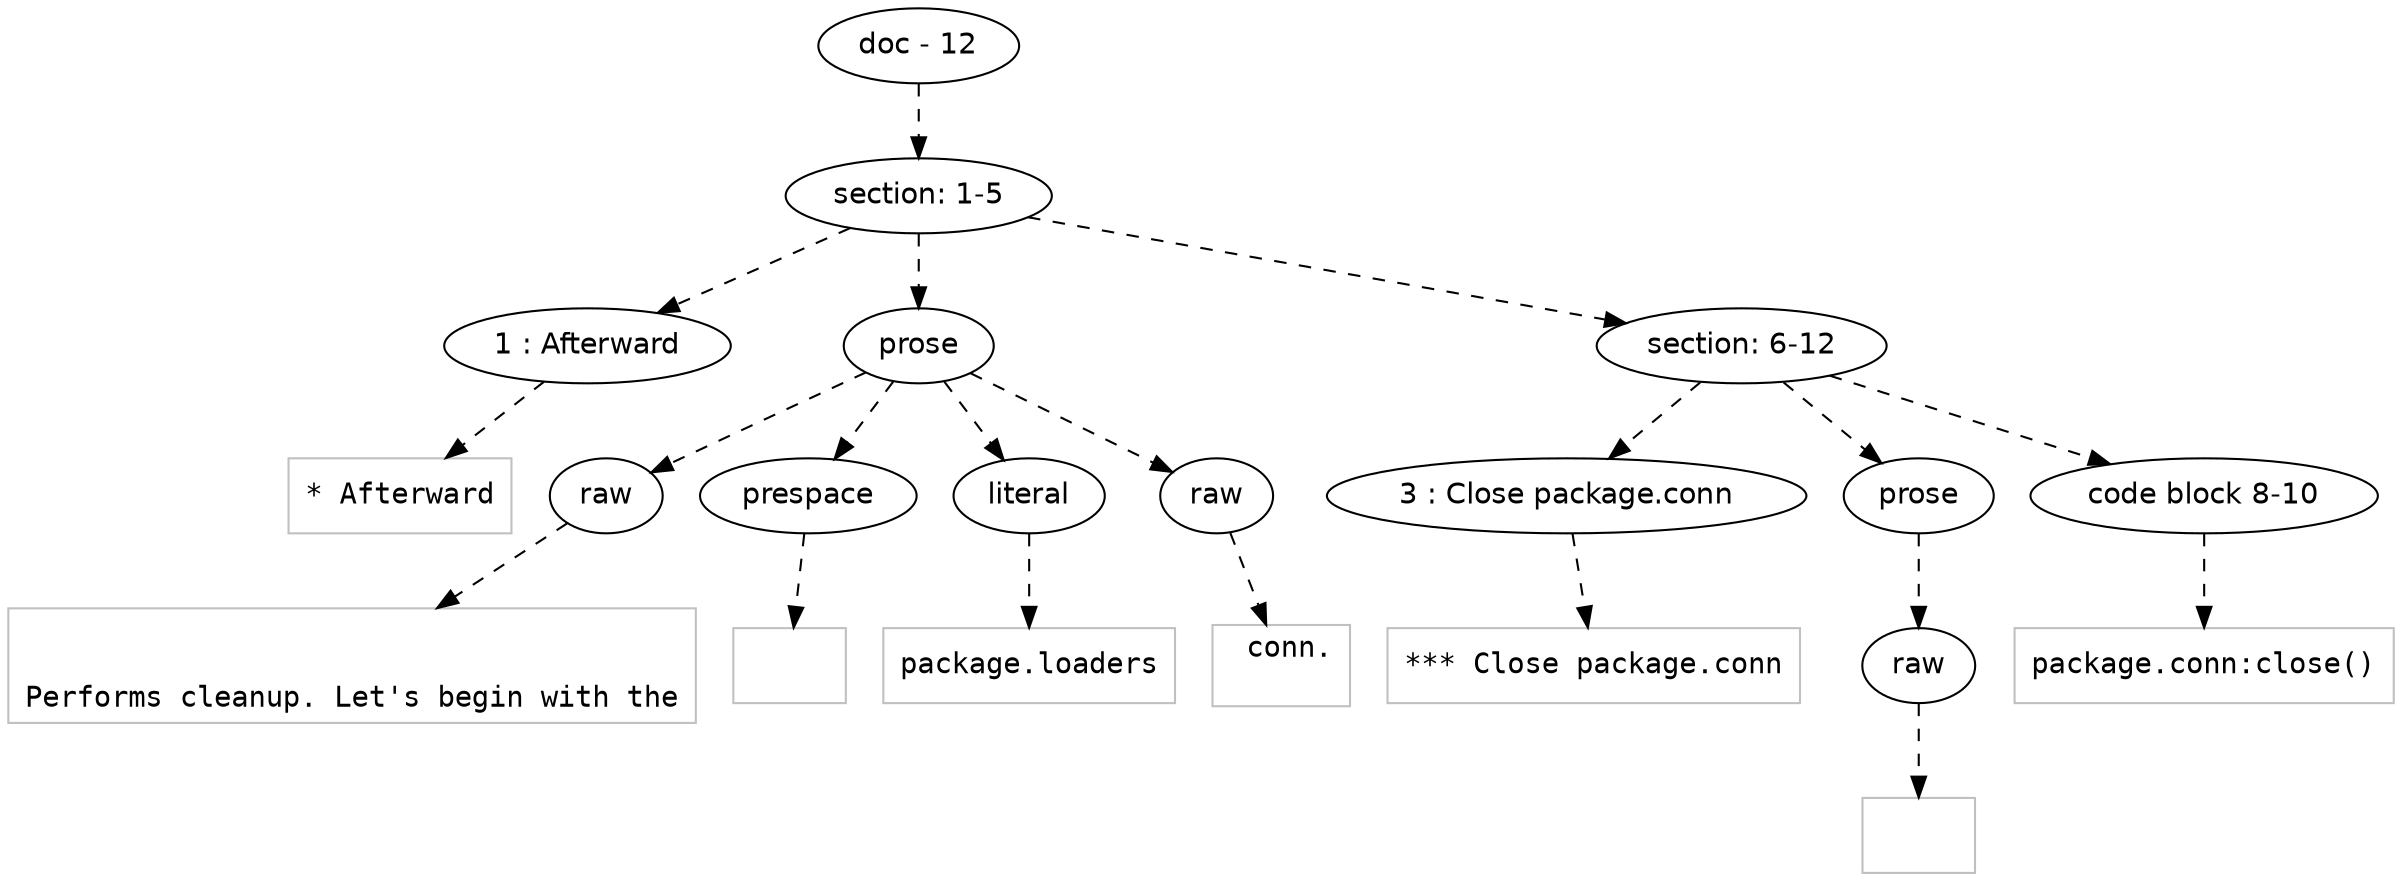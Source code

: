digraph lpegNode {

node [fontname=Helvetica]
edge [style=dashed]

doc_0 [label="doc - 12"]


doc_0 -> { section_1}
{rank=same; section_1}

section_1 [label="section: 1-5"]


// END RANK doc_0

section_1 -> { header_2 prose_3 section_4}
{rank=same; header_2 prose_3 section_4}

header_2 [label="1 : Afterward"]

prose_3 [label="prose"]

section_4 [label="section: 6-12"]


// END RANK section_1

header_2 -> leaf_5
leaf_5  [color=Gray,shape=rectangle,fontname=Inconsolata,label="* Afterward"]
// END RANK header_2

prose_3 -> { raw_6 prespace_7 literal_8 raw_9}
{rank=same; raw_6 prespace_7 literal_8 raw_9}

raw_6 [label="raw"]

prespace_7 [label="prespace"]

literal_8 [label="literal"]

raw_9 [label="raw"]


// END RANK prose_3

raw_6 -> leaf_10
leaf_10  [color=Gray,shape=rectangle,fontname=Inconsolata,label="

Performs cleanup. Let's begin with the"]
// END RANK raw_6

prespace_7 -> leaf_11
leaf_11  [color=Gray,shape=rectangle,fontname=Inconsolata,label=" "]
// END RANK prespace_7

literal_8 -> leaf_12
leaf_12  [color=Gray,shape=rectangle,fontname=Inconsolata,label="package.loaders"]
// END RANK literal_8

raw_9 -> leaf_13
leaf_13  [color=Gray,shape=rectangle,fontname=Inconsolata,label=" conn.

"]
// END RANK raw_9

section_4 -> { header_14 prose_15 codeblock_16}
{rank=same; header_14 prose_15 codeblock_16}

header_14 [label="3 : Close package.conn"]

prose_15 [label="prose"]

codeblock_16 [label="code block 8-10"]


// END RANK section_4

header_14 -> leaf_17
leaf_17  [color=Gray,shape=rectangle,fontname=Inconsolata,label="*** Close package.conn"]
// END RANK header_14

prose_15 -> { raw_18}
{rank=same; raw_18}

raw_18 [label="raw"]


// END RANK prose_15

raw_18 -> leaf_19
leaf_19  [color=Gray,shape=rectangle,fontname=Inconsolata,label="
"]
// END RANK raw_18

codeblock_16 -> leaf_20
leaf_20  [color=Gray,shape=rectangle,fontname=Inconsolata,label="package.conn:close()"]
// END RANK codeblock_16


}
